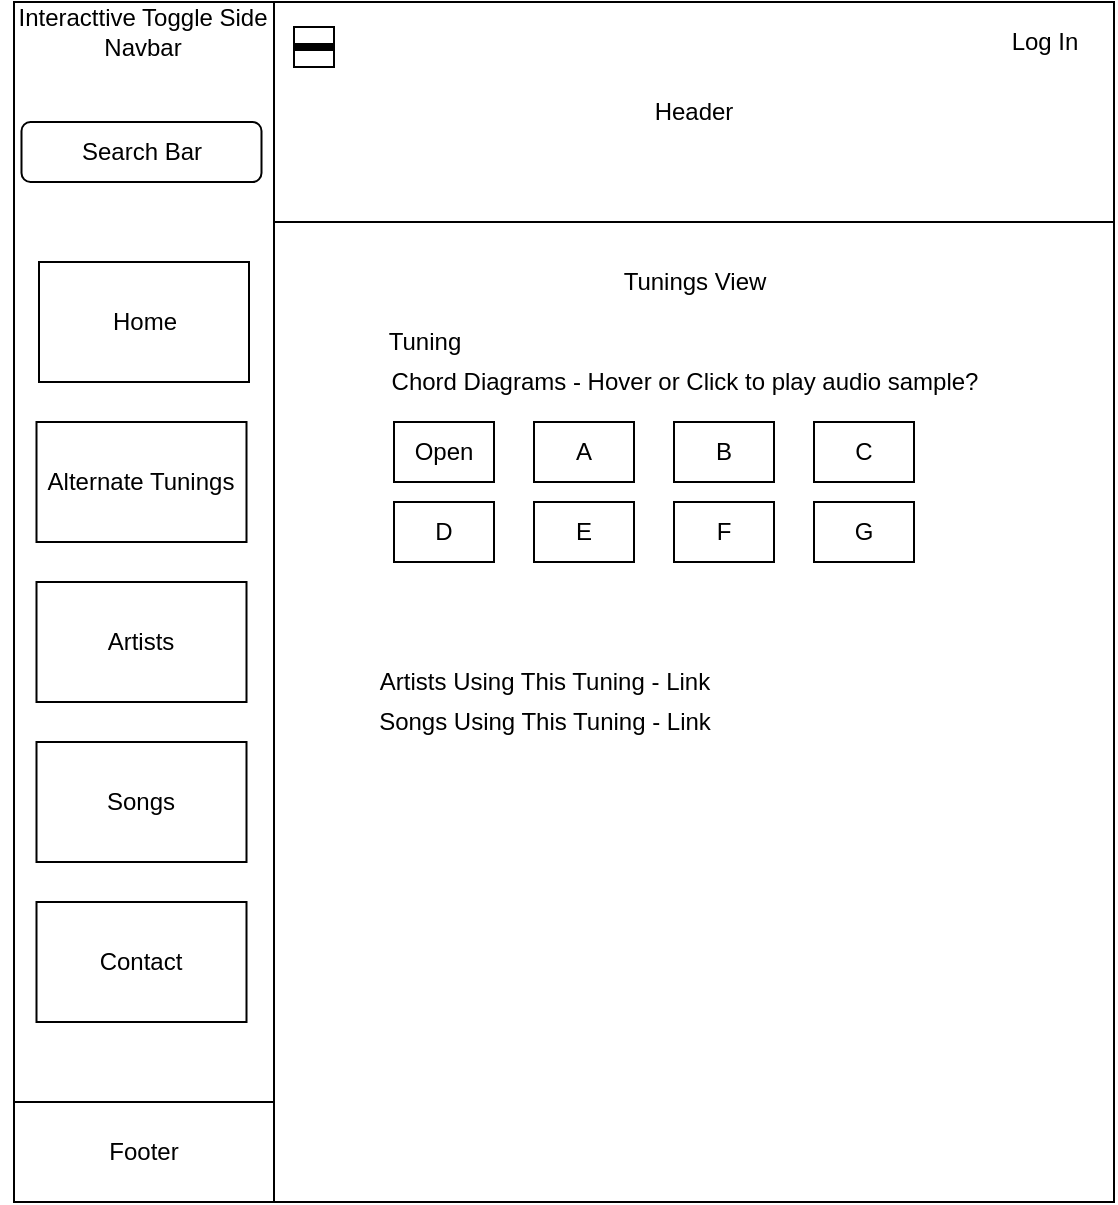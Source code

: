 <mxfile>
    <diagram id="Rm_PgW7agUKxLYxLlwai" name="Page-1">
        <mxGraphModel dx="1502" dy="997" grid="1" gridSize="10" guides="1" tooltips="1" connect="1" arrows="1" fold="1" page="1" pageScale="1" pageWidth="850" pageHeight="1100" math="0" shadow="0">
            <root>
                <mxCell id="0"/>
                <mxCell id="1" parent="0"/>
                <mxCell id="2" value="" style="rounded=0;whiteSpace=wrap;html=1;" vertex="1" parent="1">
                    <mxGeometry x="150" y="250" width="130" height="600" as="geometry"/>
                </mxCell>
                <mxCell id="3" value="" style="rounded=0;whiteSpace=wrap;html=1;" vertex="1" parent="1">
                    <mxGeometry x="280" y="360" width="420" height="490" as="geometry"/>
                </mxCell>
                <mxCell id="4" value="Home" style="rounded=0;whiteSpace=wrap;html=1;" vertex="1" parent="1">
                    <mxGeometry x="162.5" y="380" width="105" height="60" as="geometry"/>
                </mxCell>
                <mxCell id="5" value="Alternate Tunings" style="rounded=0;whiteSpace=wrap;html=1;" vertex="1" parent="1">
                    <mxGeometry x="161.25" y="460" width="105" height="60" as="geometry"/>
                </mxCell>
                <mxCell id="6" value="Artists" style="rounded=0;whiteSpace=wrap;html=1;" vertex="1" parent="1">
                    <mxGeometry x="161.25" y="540" width="105" height="60" as="geometry"/>
                </mxCell>
                <mxCell id="7" value="Songs" style="rounded=0;whiteSpace=wrap;html=1;" vertex="1" parent="1">
                    <mxGeometry x="161.25" y="620" width="105" height="60" as="geometry"/>
                </mxCell>
                <mxCell id="8" value="Header" style="rounded=0;whiteSpace=wrap;html=1;" vertex="1" parent="1">
                    <mxGeometry x="280" y="250" width="420" height="110" as="geometry"/>
                </mxCell>
                <mxCell id="9" value="Footer" style="rounded=0;whiteSpace=wrap;html=1;" vertex="1" parent="1">
                    <mxGeometry x="150" y="800" width="130" height="50" as="geometry"/>
                </mxCell>
                <mxCell id="10" value="Contact" style="rounded=0;whiteSpace=wrap;html=1;" vertex="1" parent="1">
                    <mxGeometry x="161.25" y="700" width="105" height="60" as="geometry"/>
                </mxCell>
                <mxCell id="11" value="Interacttive Toggle Side&lt;br&gt;Navbar" style="text;html=1;align=center;verticalAlign=middle;resizable=0;points=[];autosize=1;strokeColor=none;fillColor=none;" vertex="1" parent="1">
                    <mxGeometry x="143.75" y="250" width="140" height="30" as="geometry"/>
                </mxCell>
                <mxCell id="14" value="Log In" style="text;html=1;align=center;verticalAlign=middle;resizable=0;points=[];autosize=1;strokeColor=none;fillColor=none;" vertex="1" parent="1">
                    <mxGeometry x="640" y="260" width="50" height="20" as="geometry"/>
                </mxCell>
                <mxCell id="15" value="Tunings View" style="text;html=1;align=center;verticalAlign=middle;resizable=0;points=[];autosize=1;strokeColor=none;fillColor=none;" vertex="1" parent="1">
                    <mxGeometry x="445" y="380" width="90" height="20" as="geometry"/>
                </mxCell>
                <mxCell id="16" value="Tuning" style="text;html=1;align=center;verticalAlign=middle;resizable=0;points=[];autosize=1;strokeColor=none;fillColor=none;" vertex="1" parent="1">
                    <mxGeometry x="330" y="410" width="50" height="20" as="geometry"/>
                </mxCell>
                <mxCell id="17" value="Open" style="rounded=0;whiteSpace=wrap;html=1;" vertex="1" parent="1">
                    <mxGeometry x="340" y="460" width="50" height="30" as="geometry"/>
                </mxCell>
                <mxCell id="18" value="A" style="rounded=0;whiteSpace=wrap;html=1;" vertex="1" parent="1">
                    <mxGeometry x="410" y="460" width="50" height="30" as="geometry"/>
                </mxCell>
                <mxCell id="19" value="E" style="rounded=0;whiteSpace=wrap;html=1;" vertex="1" parent="1">
                    <mxGeometry x="410" y="500" width="50" height="30" as="geometry"/>
                </mxCell>
                <mxCell id="20" value="D" style="rounded=0;whiteSpace=wrap;html=1;" vertex="1" parent="1">
                    <mxGeometry x="340" y="500" width="50" height="30" as="geometry"/>
                </mxCell>
                <mxCell id="21" value="F" style="rounded=0;whiteSpace=wrap;html=1;" vertex="1" parent="1">
                    <mxGeometry x="480" y="500" width="50" height="30" as="geometry"/>
                </mxCell>
                <mxCell id="22" value="C" style="rounded=0;whiteSpace=wrap;html=1;" vertex="1" parent="1">
                    <mxGeometry x="550" y="460" width="50" height="30" as="geometry"/>
                </mxCell>
                <mxCell id="23" value="G" style="rounded=0;whiteSpace=wrap;html=1;" vertex="1" parent="1">
                    <mxGeometry x="550" y="500" width="50" height="30" as="geometry"/>
                </mxCell>
                <mxCell id="24" value="B" style="rounded=0;whiteSpace=wrap;html=1;" vertex="1" parent="1">
                    <mxGeometry x="480" y="460" width="50" height="30" as="geometry"/>
                </mxCell>
                <mxCell id="28" value="Chord Diagrams - Hover or Click to play audio sample?" style="text;html=1;align=center;verticalAlign=middle;resizable=0;points=[];autosize=1;strokeColor=none;fillColor=none;" vertex="1" parent="1">
                    <mxGeometry x="330" y="430" width="310" height="20" as="geometry"/>
                </mxCell>
                <mxCell id="29" value="Artists Using This Tuning - Link" style="text;html=1;align=center;verticalAlign=middle;resizable=0;points=[];autosize=1;strokeColor=none;fillColor=none;" vertex="1" parent="1">
                    <mxGeometry x="325" y="580" width="180" height="20" as="geometry"/>
                </mxCell>
                <mxCell id="30" value="Songs Using This Tuning - Link" style="text;html=1;align=center;verticalAlign=middle;resizable=0;points=[];autosize=1;strokeColor=none;fillColor=none;" vertex="1" parent="1">
                    <mxGeometry x="325" y="600" width="180" height="20" as="geometry"/>
                </mxCell>
                <mxCell id="32" value="" style="rounded=0;whiteSpace=wrap;html=1;" vertex="1" parent="1">
                    <mxGeometry x="290" y="262.5" width="20" height="20" as="geometry"/>
                </mxCell>
                <mxCell id="13" value="" style="line;strokeWidth=4;html=1;perimeter=backbonePerimeter;points=[];outlineConnect=0;" vertex="1" parent="1">
                    <mxGeometry x="290" y="260" width="20" height="25" as="geometry"/>
                </mxCell>
                <mxCell id="44" value="Search Bar" style="rounded=1;whiteSpace=wrap;html=1;" vertex="1" parent="1">
                    <mxGeometry x="153.75" y="310" width="120" height="30" as="geometry"/>
                </mxCell>
            </root>
        </mxGraphModel>
    </diagram>
</mxfile>